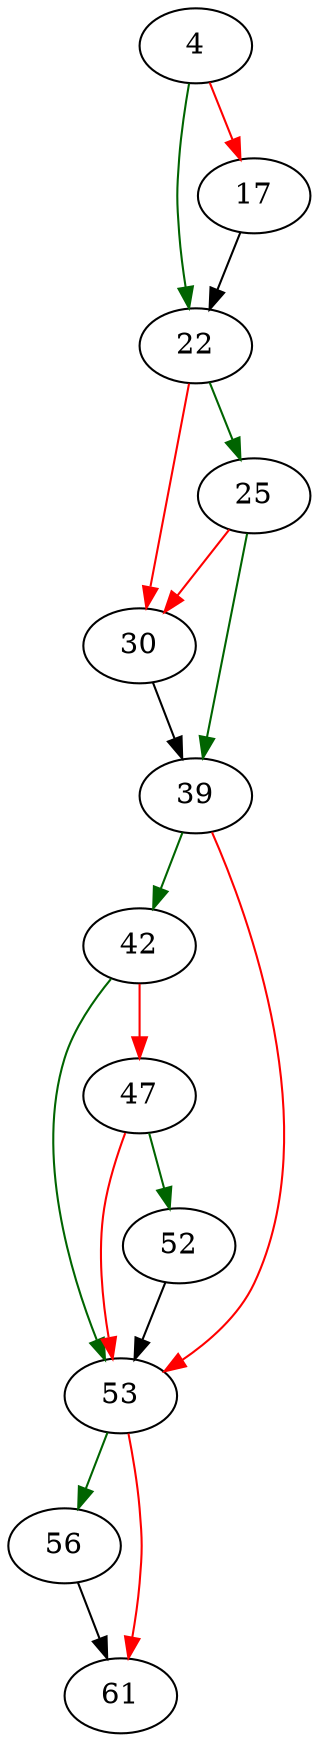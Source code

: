 strict digraph "sqlite3GetCollSeq" {
	// Node definitions.
	4 [entry=true];
	22;
	17;
	25;
	30;
	39;
	42;
	53;
	47;
	52;
	56;
	61;

	// Edge definitions.
	4 -> 22 [
		color=darkgreen
		cond=true
	];
	4 -> 17 [
		color=red
		cond=false
	];
	22 -> 25 [
		color=darkgreen
		cond=true
	];
	22 -> 30 [
		color=red
		cond=false
	];
	17 -> 22;
	25 -> 30 [
		color=red
		cond=false
	];
	25 -> 39 [
		color=darkgreen
		cond=true
	];
	30 -> 39;
	39 -> 42 [
		color=darkgreen
		cond=true
	];
	39 -> 53 [
		color=red
		cond=false
	];
	42 -> 53 [
		color=darkgreen
		cond=true
	];
	42 -> 47 [
		color=red
		cond=false
	];
	53 -> 56 [
		color=darkgreen
		cond=true
	];
	53 -> 61 [
		color=red
		cond=false
	];
	47 -> 53 [
		color=red
		cond=false
	];
	47 -> 52 [
		color=darkgreen
		cond=true
	];
	52 -> 53;
	56 -> 61;
}